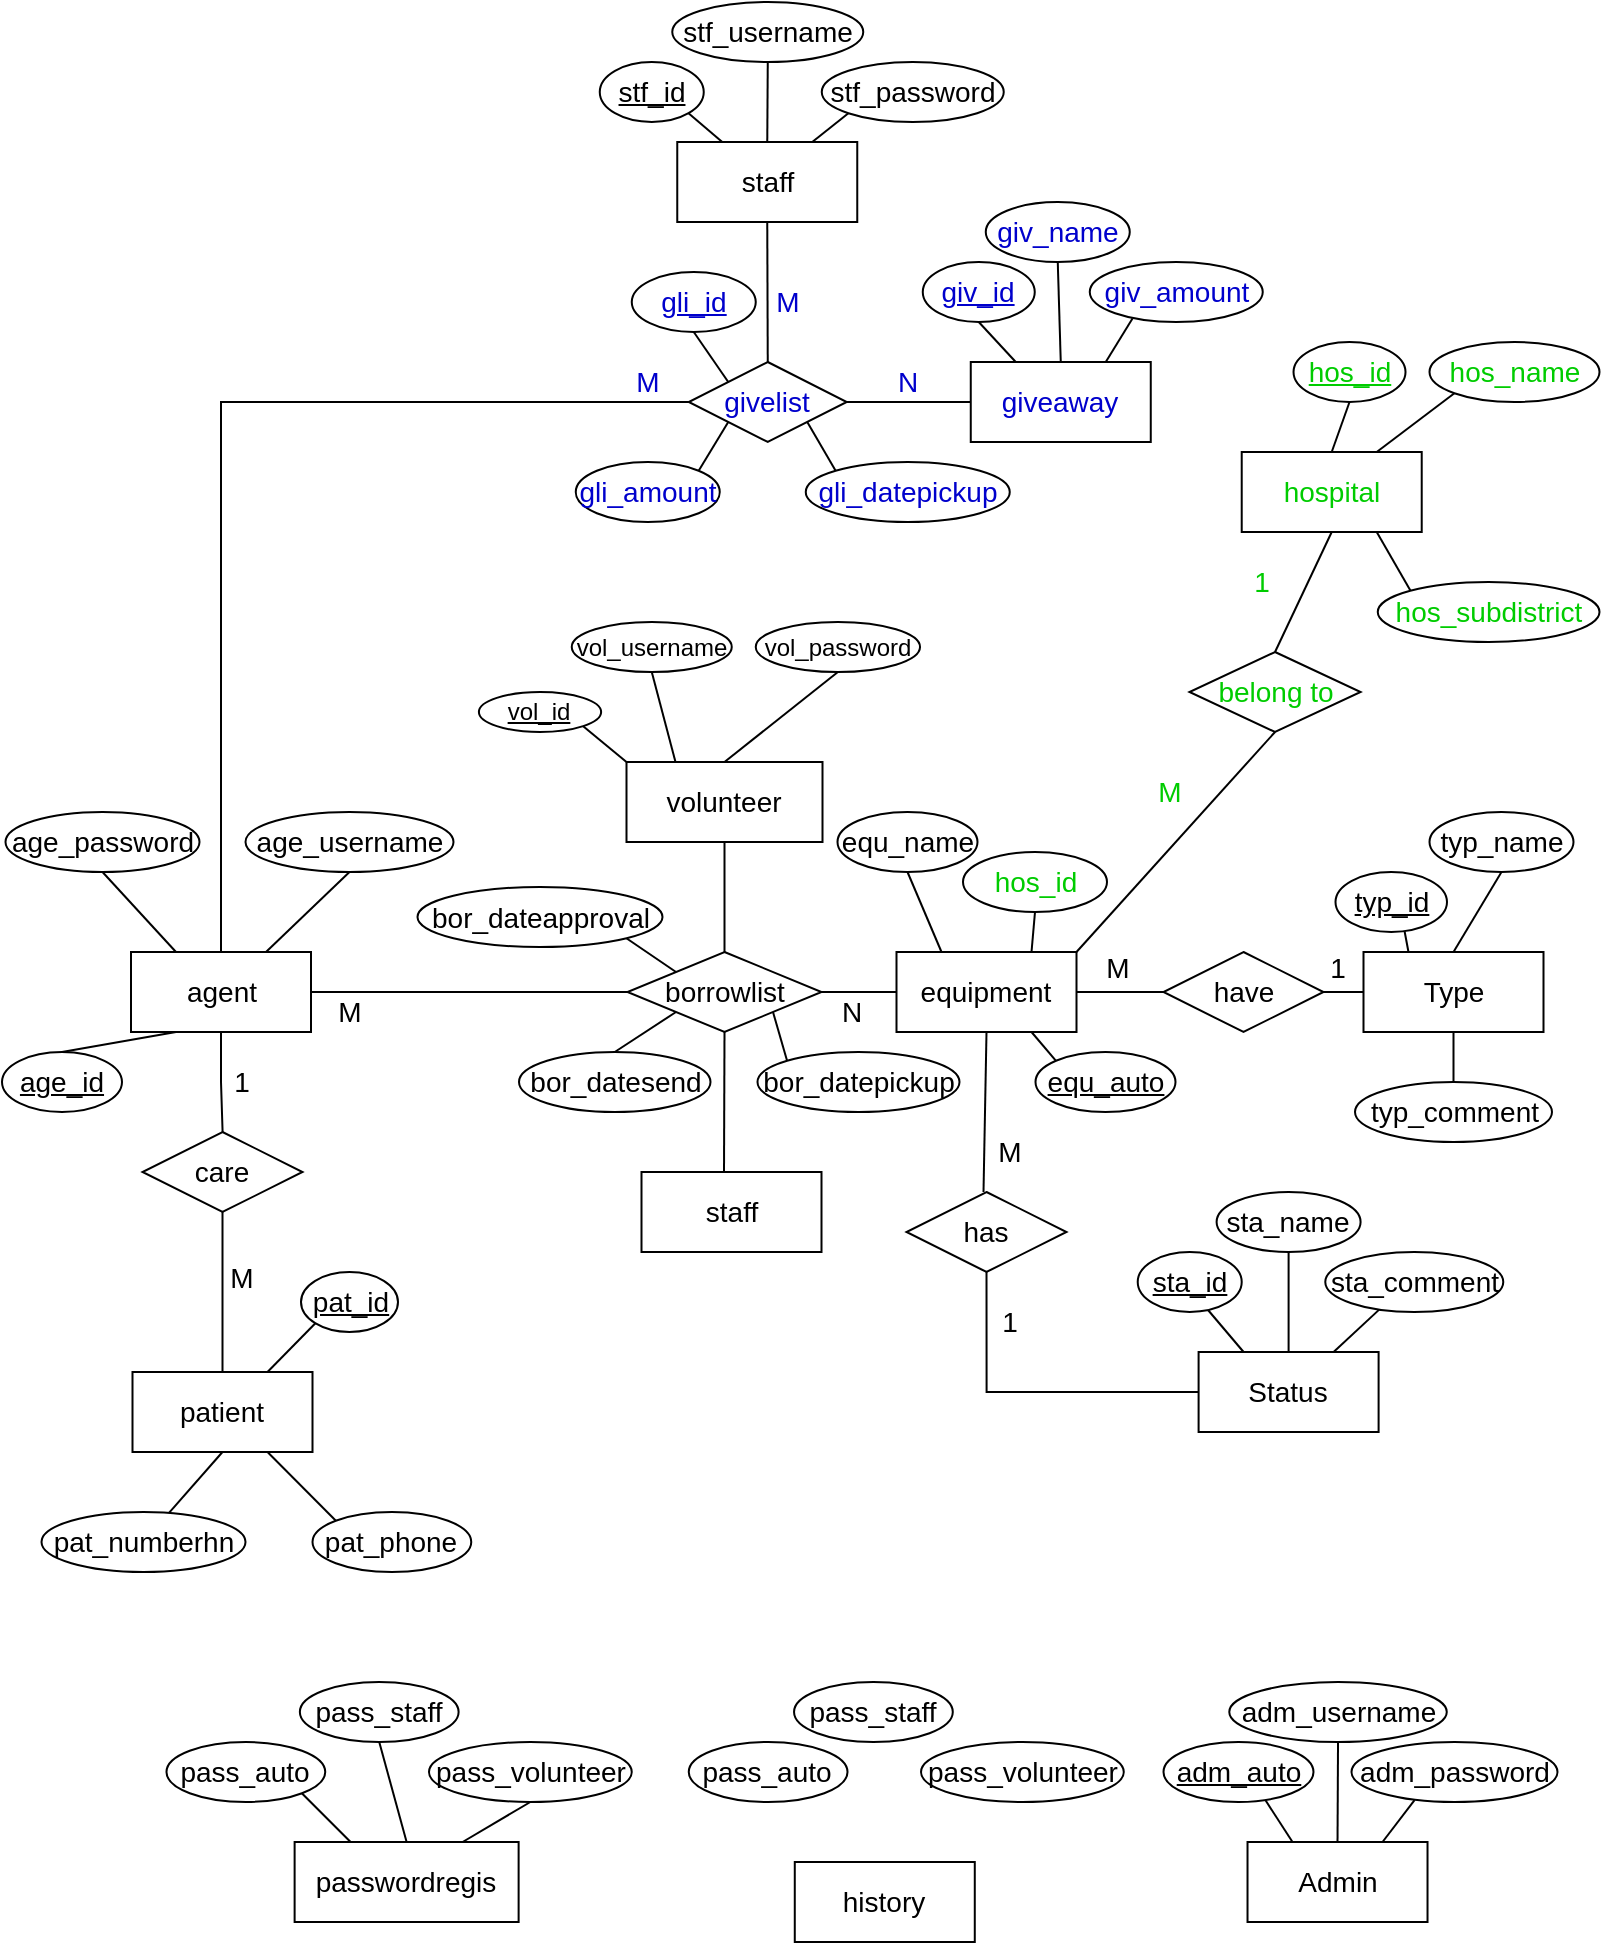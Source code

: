 <mxfile version="26.0.6">
  <diagram name="Page-1" id="PksR5d2xNrZkVQ68UQ9A">
    <mxGraphModel dx="2200" dy="1185" grid="1" gridSize="10" guides="1" tooltips="1" connect="1" arrows="1" fold="1" page="1" pageScale="1" pageWidth="850" pageHeight="1100" math="0" shadow="0">
      <root>
        <mxCell id="0" />
        <mxCell id="1" parent="0" />
        <mxCell id="Nj9PsK4lVdZLPK7vL6xS-1" style="rounded=0;orthogonalLoop=1;jettySize=auto;html=1;exitX=0.75;exitY=1;exitDx=0;exitDy=0;entryX=0;entryY=0;entryDx=0;entryDy=0;endArrow=none;endFill=0;" edge="1" parent="1" source="Nj9PsK4lVdZLPK7vL6xS-3" target="Nj9PsK4lVdZLPK7vL6xS-78">
          <mxGeometry relative="1" as="geometry" />
        </mxCell>
        <mxCell id="Nj9PsK4lVdZLPK7vL6xS-2" style="rounded=0;orthogonalLoop=1;jettySize=auto;html=1;exitX=0.5;exitY=1;exitDx=0;exitDy=0;endArrow=none;endFill=0;" edge="1" parent="1" source="Nj9PsK4lVdZLPK7vL6xS-3" target="Nj9PsK4lVdZLPK7vL6xS-75">
          <mxGeometry relative="1" as="geometry" />
        </mxCell>
        <mxCell id="Nj9PsK4lVdZLPK7vL6xS-3" value="&lt;div style=&quot;font-size: 14px;&quot;&gt;&lt;font style=&quot;font-size: 14px;&quot;&gt;patient&lt;/font&gt;&lt;/div&gt;" style="rounded=0;whiteSpace=wrap;html=1;fontSize=14;" vertex="1" parent="1">
          <mxGeometry x="105.25" y="725" width="90" height="40" as="geometry" />
        </mxCell>
        <mxCell id="Nj9PsK4lVdZLPK7vL6xS-4" style="edgeStyle=orthogonalEdgeStyle;rounded=0;orthogonalLoop=1;jettySize=auto;html=1;exitX=0.5;exitY=1;exitDx=0;exitDy=0;endArrow=none;endFill=0;" edge="1" parent="1" source="Nj9PsK4lVdZLPK7vL6xS-5" target="Nj9PsK4lVdZLPK7vL6xS-7">
          <mxGeometry relative="1" as="geometry" />
        </mxCell>
        <mxCell id="Nj9PsK4lVdZLPK7vL6xS-5" value="&lt;div style=&quot;font-size: 14px;&quot;&gt;&lt;font style=&quot;font-size: 14px;&quot;&gt;agent&lt;/font&gt;&lt;/div&gt;" style="rounded=0;whiteSpace=wrap;html=1;fontSize=14;" vertex="1" parent="1">
          <mxGeometry x="104.5" y="515" width="90" height="40" as="geometry" />
        </mxCell>
        <mxCell id="Nj9PsK4lVdZLPK7vL6xS-6" style="edgeStyle=orthogonalEdgeStyle;rounded=0;orthogonalLoop=1;jettySize=auto;html=1;exitX=0.5;exitY=1;exitDx=0;exitDy=0;entryX=0.5;entryY=0;entryDx=0;entryDy=0;endArrow=none;endFill=0;" edge="1" parent="1" source="Nj9PsK4lVdZLPK7vL6xS-7" target="Nj9PsK4lVdZLPK7vL6xS-3">
          <mxGeometry relative="1" as="geometry" />
        </mxCell>
        <mxCell id="Nj9PsK4lVdZLPK7vL6xS-7" value="&lt;font style=&quot;font-size: 14px;&quot;&gt;care&lt;/font&gt;" style="rhombus;whiteSpace=wrap;html=1;fontSize=14;" vertex="1" parent="1">
          <mxGeometry x="110.25" y="605" width="80" height="40" as="geometry" />
        </mxCell>
        <mxCell id="Nj9PsK4lVdZLPK7vL6xS-8" value="&lt;div style=&quot;font-size: 14px;&quot;&gt;&lt;font style=&quot;font-size: 14px;&quot;&gt;equipment&lt;/font&gt;&lt;/div&gt;" style="rounded=0;whiteSpace=wrap;html=1;fontSize=14;" vertex="1" parent="1">
          <mxGeometry x="487.25" y="515" width="90" height="40" as="geometry" />
        </mxCell>
        <mxCell id="Nj9PsK4lVdZLPK7vL6xS-9" style="edgeStyle=orthogonalEdgeStyle;rounded=0;orthogonalLoop=1;jettySize=auto;html=1;exitX=0.5;exitY=0;exitDx=0;exitDy=0;endArrow=none;endFill=0;" edge="1" parent="1" source="Nj9PsK4lVdZLPK7vL6xS-10" target="Nj9PsK4lVdZLPK7vL6xS-110">
          <mxGeometry relative="1" as="geometry" />
        </mxCell>
        <mxCell id="Nj9PsK4lVdZLPK7vL6xS-10" value="borrowlist" style="rhombus;whiteSpace=wrap;html=1;fontSize=14;" vertex="1" parent="1">
          <mxGeometry x="352.75" y="515" width="97" height="40" as="geometry" />
        </mxCell>
        <mxCell id="Nj9PsK4lVdZLPK7vL6xS-11" value="" style="endArrow=none;html=1;rounded=0;exitX=1;exitY=0.5;exitDx=0;exitDy=0;endFill=0;entryX=0;entryY=0.5;entryDx=0;entryDy=0;fontSize=14;" edge="1" parent="1" source="Nj9PsK4lVdZLPK7vL6xS-5" target="Nj9PsK4lVdZLPK7vL6xS-10">
          <mxGeometry width="50" height="50" relative="1" as="geometry">
            <mxPoint x="569.75" y="545" as="sourcePoint" />
            <mxPoint x="341.75" y="535" as="targetPoint" />
          </mxGeometry>
        </mxCell>
        <mxCell id="Nj9PsK4lVdZLPK7vL6xS-12" value="" style="endArrow=none;html=1;rounded=0;exitX=1;exitY=0.5;exitDx=0;exitDy=0;entryX=0;entryY=0.5;entryDx=0;entryDy=0;fontSize=14;" edge="1" parent="1" source="Nj9PsK4lVdZLPK7vL6xS-10" target="Nj9PsK4lVdZLPK7vL6xS-8">
          <mxGeometry width="50" height="50" relative="1" as="geometry">
            <mxPoint x="499.75" y="545" as="sourcePoint" />
            <mxPoint x="549.75" y="495" as="targetPoint" />
          </mxGeometry>
        </mxCell>
        <mxCell id="Nj9PsK4lVdZLPK7vL6xS-13" value="&lt;font style=&quot;font-size: 14px;&quot;&gt;have&lt;/font&gt;" style="rhombus;whiteSpace=wrap;html=1;fontSize=14;" vertex="1" parent="1">
          <mxGeometry x="620.75" y="515" width="80" height="40" as="geometry" />
        </mxCell>
        <mxCell id="Nj9PsK4lVdZLPK7vL6xS-14" value="&lt;font style=&quot;font-size: 14px;&quot;&gt;Type&lt;/font&gt;" style="rounded=0;whiteSpace=wrap;html=1;fontSize=14;" vertex="1" parent="1">
          <mxGeometry x="720.75" y="515" width="90" height="40" as="geometry" />
        </mxCell>
        <mxCell id="Nj9PsK4lVdZLPK7vL6xS-15" value="" style="endArrow=none;html=1;rounded=0;exitX=1;exitY=0.5;exitDx=0;exitDy=0;entryX=0;entryY=0.5;entryDx=0;entryDy=0;fontSize=14;" edge="1" parent="1" source="Nj9PsK4lVdZLPK7vL6xS-8" target="Nj9PsK4lVdZLPK7vL6xS-13">
          <mxGeometry width="50" height="50" relative="1" as="geometry">
            <mxPoint x="869.75" y="615" as="sourcePoint" />
            <mxPoint x="919.75" y="565" as="targetPoint" />
          </mxGeometry>
        </mxCell>
        <mxCell id="Nj9PsK4lVdZLPK7vL6xS-16" value="&lt;font style=&quot;font-size: 14px;&quot;&gt;Status&lt;/font&gt;" style="rounded=0;whiteSpace=wrap;html=1;fontSize=14;" vertex="1" parent="1">
          <mxGeometry x="638.3" y="715" width="90" height="40" as="geometry" />
        </mxCell>
        <mxCell id="Nj9PsK4lVdZLPK7vL6xS-17" value="&lt;div style=&quot;font-size: 14px;&quot;&gt;&lt;font style=&quot;font-size: 14px;&quot;&gt;history&lt;/font&gt;&lt;/div&gt;" style="rounded=0;whiteSpace=wrap;html=1;fontSize=14;" vertex="1" parent="1">
          <mxGeometry x="436.39" y="970" width="90" height="40" as="geometry" />
        </mxCell>
        <mxCell id="Nj9PsK4lVdZLPK7vL6xS-18" value="" style="endArrow=none;html=1;rounded=0;entryX=0;entryY=0.5;entryDx=0;entryDy=0;exitX=1;exitY=0.5;exitDx=0;exitDy=0;fontSize=14;" edge="1" parent="1" source="Nj9PsK4lVdZLPK7vL6xS-13" target="Nj9PsK4lVdZLPK7vL6xS-14">
          <mxGeometry width="50" height="50" relative="1" as="geometry">
            <mxPoint x="707.75" y="532.5" as="sourcePoint" />
            <mxPoint x="747.75" y="602.5" as="targetPoint" />
          </mxGeometry>
        </mxCell>
        <mxCell id="Nj9PsK4lVdZLPK7vL6xS-19" value="M" style="text;html=1;align=center;verticalAlign=middle;whiteSpace=wrap;rounded=0;fontSize=14;" vertex="1" parent="1">
          <mxGeometry x="149.75" y="665" width="20" height="25" as="geometry" />
        </mxCell>
        <mxCell id="Nj9PsK4lVdZLPK7vL6xS-20" value="1" style="text;html=1;align=center;verticalAlign=middle;whiteSpace=wrap;rounded=0;fontSize=14;" vertex="1" parent="1">
          <mxGeometry x="149.75" y="570" width="20" height="20" as="geometry" />
        </mxCell>
        <mxCell id="Nj9PsK4lVdZLPK7vL6xS-21" value="M" style="text;html=1;align=center;verticalAlign=middle;whiteSpace=wrap;rounded=0;fontSize=14;" vertex="1" parent="1">
          <mxGeometry x="203.75" y="535" width="20" height="20" as="geometry" />
        </mxCell>
        <mxCell id="Nj9PsK4lVdZLPK7vL6xS-22" value="N" style="text;html=1;align=center;verticalAlign=middle;whiteSpace=wrap;rounded=0;fontSize=14;" vertex="1" parent="1">
          <mxGeometry x="454.75" y="535" width="20" height="20" as="geometry" />
        </mxCell>
        <mxCell id="Nj9PsK4lVdZLPK7vL6xS-23" value="M" style="text;html=1;align=center;verticalAlign=middle;whiteSpace=wrap;rounded=0;fontSize=14;fontColor=#0000CC;" vertex="1" parent="1">
          <mxGeometry x="422.88" y="180" width="20" height="20" as="geometry" />
        </mxCell>
        <mxCell id="Nj9PsK4lVdZLPK7vL6xS-24" value="M" style="text;html=1;align=center;verticalAlign=middle;whiteSpace=wrap;rounded=0;fontSize=14;" vertex="1" parent="1">
          <mxGeometry x="587.75" y="512.5" width="20" height="20" as="geometry" />
        </mxCell>
        <mxCell id="Nj9PsK4lVdZLPK7vL6xS-25" value="1" style="text;html=1;align=center;verticalAlign=middle;whiteSpace=wrap;rounded=0;fontSize=14;" vertex="1" parent="1">
          <mxGeometry x="697.75" y="512.5" width="20" height="20" as="geometry" />
        </mxCell>
        <mxCell id="Nj9PsK4lVdZLPK7vL6xS-26" value="" style="endArrow=none;html=1;rounded=0;exitX=0.75;exitY=0;exitDx=0;exitDy=0;entryX=0.5;entryY=1;entryDx=0;entryDy=0;fontSize=14;" edge="1" parent="1" source="Nj9PsK4lVdZLPK7vL6xS-5" target="Nj9PsK4lVdZLPK7vL6xS-48">
          <mxGeometry width="50" height="50" relative="1" as="geometry">
            <mxPoint x="286.75" y="555" as="sourcePoint" />
            <mxPoint x="101.75" y="395" as="targetPoint" />
          </mxGeometry>
        </mxCell>
        <mxCell id="Nj9PsK4lVdZLPK7vL6xS-27" value="" style="endArrow=none;html=1;rounded=0;exitX=0.75;exitY=1;exitDx=0;exitDy=0;entryX=0;entryY=0;entryDx=0;entryDy=0;fontSize=14;" edge="1" parent="1" source="Nj9PsK4lVdZLPK7vL6xS-8" target="Nj9PsK4lVdZLPK7vL6xS-97">
          <mxGeometry width="50" height="50" relative="1" as="geometry">
            <mxPoint x="589.75" y="535" as="sourcePoint" />
            <mxPoint x="492.5" y="490.55" as="targetPoint" />
          </mxGeometry>
        </mxCell>
        <mxCell id="Nj9PsK4lVdZLPK7vL6xS-28" value="" style="endArrow=none;html=1;rounded=0;exitX=0.25;exitY=0;exitDx=0;exitDy=0;entryX=0.619;entryY=0.984;entryDx=0;entryDy=0;entryPerimeter=0;fontSize=14;" edge="1" parent="1" source="Nj9PsK4lVdZLPK7vL6xS-14" target="Nj9PsK4lVdZLPK7vL6xS-67">
          <mxGeometry width="50" height="50" relative="1" as="geometry">
            <mxPoint x="609.75" y="512.5" as="sourcePoint" />
            <mxPoint x="734.75" y="442.5" as="targetPoint" />
          </mxGeometry>
        </mxCell>
        <mxCell id="Nj9PsK4lVdZLPK7vL6xS-29" value="" style="endArrow=none;html=1;rounded=0;exitX=0.5;exitY=1;exitDx=0;exitDy=0;entryX=0.5;entryY=0;entryDx=0;entryDy=0;fontSize=14;" edge="1" parent="1" source="Nj9PsK4lVdZLPK7vL6xS-14" target="Nj9PsK4lVdZLPK7vL6xS-68">
          <mxGeometry width="50" height="50" relative="1" as="geometry">
            <mxPoint x="612.75" y="552.5" as="sourcePoint" />
            <mxPoint x="812.75" y="452.5" as="targetPoint" />
          </mxGeometry>
        </mxCell>
        <mxCell id="Nj9PsK4lVdZLPK7vL6xS-30" value="" style="endArrow=none;html=1;rounded=0;exitX=0.25;exitY=0;exitDx=0;exitDy=0;entryX=0.676;entryY=0.967;entryDx=0;entryDy=0;entryPerimeter=0;fontSize=14;" edge="1" parent="1" source="Nj9PsK4lVdZLPK7vL6xS-16" target="Nj9PsK4lVdZLPK7vL6xS-71">
          <mxGeometry width="50" height="50" relative="1" as="geometry">
            <mxPoint x="502.86" y="545" as="sourcePoint" />
            <mxPoint x="637.86" y="615" as="targetPoint" />
          </mxGeometry>
        </mxCell>
        <mxCell id="Nj9PsK4lVdZLPK7vL6xS-31" value="&lt;div style=&quot;font-size: 14px;&quot;&gt;&lt;font style=&quot;font-size: 14px;&quot;&gt;giveaway&lt;/font&gt;&lt;/div&gt;" style="rounded=0;whiteSpace=wrap;html=1;fontSize=14;fontColor=#0000CC;" vertex="1" parent="1">
          <mxGeometry x="524.38" y="220" width="90" height="40" as="geometry" />
        </mxCell>
        <mxCell id="Nj9PsK4lVdZLPK7vL6xS-32" value="givelist" style="rhombus;whiteSpace=wrap;html=1;fontSize=14;fontColor=#0000CC;" vertex="1" parent="1">
          <mxGeometry x="383.38" y="220" width="79" height="40" as="geometry" />
        </mxCell>
        <mxCell id="Nj9PsK4lVdZLPK7vL6xS-33" value="" style="endArrow=none;html=1;rounded=0;entryX=0;entryY=0.5;entryDx=0;entryDy=0;exitX=1;exitY=0.5;exitDx=0;exitDy=0;fontSize=14;fontColor=#0000CC;" edge="1" parent="1" source="Nj9PsK4lVdZLPK7vL6xS-32" target="Nj9PsK4lVdZLPK7vL6xS-31">
          <mxGeometry width="50" height="50" relative="1" as="geometry">
            <mxPoint x="412.88" y="410" as="sourcePoint" />
            <mxPoint x="462.88" y="360" as="targetPoint" />
          </mxGeometry>
        </mxCell>
        <mxCell id="Nj9PsK4lVdZLPK7vL6xS-34" value="" style="endArrow=none;html=1;rounded=0;exitX=0.5;exitY=0;exitDx=0;exitDy=0;entryX=0;entryY=0.5;entryDx=0;entryDy=0;edgeStyle=orthogonalEdgeStyle;fontSize=14;fontColor=#0000FF;" edge="1" parent="1" source="Nj9PsK4lVdZLPK7vL6xS-5" target="Nj9PsK4lVdZLPK7vL6xS-32">
          <mxGeometry width="50" height="50" relative="1" as="geometry">
            <mxPoint x="442.88" y="400" as="sourcePoint" />
            <mxPoint x="492.88" y="350" as="targetPoint" />
          </mxGeometry>
        </mxCell>
        <mxCell id="Nj9PsK4lVdZLPK7vL6xS-35" value="M" style="text;html=1;align=center;verticalAlign=middle;whiteSpace=wrap;rounded=0;fontSize=14;fontColor=#0000CC;" vertex="1" parent="1">
          <mxGeometry x="352.88" y="220" width="20" height="20" as="geometry" />
        </mxCell>
        <mxCell id="Nj9PsK4lVdZLPK7vL6xS-36" value="N" style="text;html=1;align=center;verticalAlign=middle;whiteSpace=wrap;rounded=0;fontSize=14;fontColor=#0000CC;" vertex="1" parent="1">
          <mxGeometry x="482.88" y="220" width="20" height="20" as="geometry" />
        </mxCell>
        <mxCell id="Nj9PsK4lVdZLPK7vL6xS-37" value="" style="endArrow=none;html=1;rounded=0;entryX=0.309;entryY=0.944;entryDx=0;entryDy=0;entryPerimeter=0;exitX=0.75;exitY=0;exitDx=0;exitDy=0;fontSize=14;" edge="1" parent="1" source="Nj9PsK4lVdZLPK7vL6xS-16" target="Nj9PsK4lVdZLPK7vL6xS-72">
          <mxGeometry width="50" height="50" relative="1" as="geometry">
            <mxPoint x="712.86" y="655" as="sourcePoint" />
            <mxPoint x="727.86" y="615" as="targetPoint" />
          </mxGeometry>
        </mxCell>
        <mxCell id="Nj9PsK4lVdZLPK7vL6xS-38" value="" style="endArrow=none;html=1;rounded=0;exitX=0.25;exitY=0;exitDx=0;exitDy=0;entryX=0.5;entryY=1;entryDx=0;entryDy=0;fontSize=14;fontColor=#0000CC;" edge="1" parent="1" source="Nj9PsK4lVdZLPK7vL6xS-31" target="Nj9PsK4lVdZLPK7vL6xS-52">
          <mxGeometry width="50" height="50" relative="1" as="geometry">
            <mxPoint x="571.88" y="350" as="sourcePoint" />
            <mxPoint x="573.38" y="190" as="targetPoint" />
          </mxGeometry>
        </mxCell>
        <mxCell id="Nj9PsK4lVdZLPK7vL6xS-39" value="" style="endArrow=none;html=1;rounded=0;exitX=0.75;exitY=0;exitDx=0;exitDy=0;entryX=0.247;entryY=0.942;entryDx=0;entryDy=0;entryPerimeter=0;fontSize=14;fontColor=#0000CC;" edge="1" parent="1" source="Nj9PsK4lVdZLPK7vL6xS-31" target="Nj9PsK4lVdZLPK7vL6xS-51">
          <mxGeometry width="50" height="50" relative="1" as="geometry">
            <mxPoint x="605.38" y="220" as="sourcePoint" />
            <mxPoint x="675.38" y="180" as="targetPoint" />
          </mxGeometry>
        </mxCell>
        <mxCell id="Nj9PsK4lVdZLPK7vL6xS-40" value="&lt;div style=&quot;font-size: 14px;&quot;&gt;&lt;font style=&quot;font-size: 14px;&quot;&gt;Admin&lt;/font&gt;&lt;/div&gt;" style="rounded=0;whiteSpace=wrap;html=1;fontSize=14;" vertex="1" parent="1">
          <mxGeometry x="662.76" y="960" width="90" height="40" as="geometry" />
        </mxCell>
        <mxCell id="Nj9PsK4lVdZLPK7vL6xS-41" value="&lt;div style=&quot;font-size: 14px;&quot;&gt;&lt;font style=&quot;font-size: 14px;&quot;&gt;staff&lt;/font&gt;&lt;/div&gt;" style="rounded=0;whiteSpace=wrap;html=1;fontSize=14;" vertex="1" parent="1">
          <mxGeometry x="377.63" y="110" width="90" height="40" as="geometry" />
        </mxCell>
        <mxCell id="Nj9PsK4lVdZLPK7vL6xS-42" value="" style="endArrow=none;html=1;rounded=0;exitX=0.5;exitY=0;exitDx=0;exitDy=0;entryX=0.5;entryY=1;entryDx=0;entryDy=0;fontSize=14;" edge="1" parent="1" source="Nj9PsK4lVdZLPK7vL6xS-32" target="Nj9PsK4lVdZLPK7vL6xS-41">
          <mxGeometry width="50" height="50" relative="1" as="geometry">
            <mxPoint x="432.88" y="330" as="sourcePoint" />
            <mxPoint x="482.88" y="280" as="targetPoint" />
          </mxGeometry>
        </mxCell>
        <mxCell id="Nj9PsK4lVdZLPK7vL6xS-43" value="&lt;font style=&quot;font-size: 14px;&quot;&gt;has&lt;/font&gt;" style="rhombus;whiteSpace=wrap;html=1;fontSize=14;" vertex="1" parent="1">
          <mxGeometry x="492.25" y="635" width="80" height="40" as="geometry" />
        </mxCell>
        <mxCell id="Nj9PsK4lVdZLPK7vL6xS-44" value="" style="endArrow=none;html=1;rounded=0;exitX=0.5;exitY=1;exitDx=0;exitDy=0;entryX=0.5;entryY=0;entryDx=0;entryDy=0;fontSize=14;" edge="1" parent="1" source="Nj9PsK4lVdZLPK7vL6xS-8">
          <mxGeometry width="50" height="50" relative="1" as="geometry">
            <mxPoint x="449.75" y="655" as="sourcePoint" />
            <mxPoint x="530.75" y="635" as="targetPoint" />
          </mxGeometry>
        </mxCell>
        <mxCell id="Nj9PsK4lVdZLPK7vL6xS-45" value="" style="endArrow=none;html=1;rounded=0;exitX=0.5;exitY=1;exitDx=0;exitDy=0;entryX=0;entryY=0.5;entryDx=0;entryDy=0;edgeStyle=orthogonalEdgeStyle;fontSize=14;" edge="1" parent="1" source="Nj9PsK4lVdZLPK7vL6xS-43" target="Nj9PsK4lVdZLPK7vL6xS-16">
          <mxGeometry width="50" height="50" relative="1" as="geometry">
            <mxPoint x="486.75" y="645" as="sourcePoint" />
            <mxPoint x="536.75" y="595" as="targetPoint" />
          </mxGeometry>
        </mxCell>
        <mxCell id="Nj9PsK4lVdZLPK7vL6xS-46" value="M" style="text;html=1;align=center;verticalAlign=middle;whiteSpace=wrap;rounded=0;fontSize=14;" vertex="1" parent="1">
          <mxGeometry x="533.75" y="605" width="20" height="20" as="geometry" />
        </mxCell>
        <mxCell id="Nj9PsK4lVdZLPK7vL6xS-47" value="1" style="text;html=1;align=center;verticalAlign=middle;whiteSpace=wrap;rounded=0;fontSize=14;" vertex="1" parent="1">
          <mxGeometry x="533.75" y="690" width="20" height="20" as="geometry" />
        </mxCell>
        <mxCell id="Nj9PsK4lVdZLPK7vL6xS-48" value="&lt;font style=&quot;font-size: 14px;&quot;&gt;age_username&lt;/font&gt;" style="ellipse;whiteSpace=wrap;html=1;fontSize=14;" vertex="1" parent="1">
          <mxGeometry x="161.75" y="445" width="104" height="30" as="geometry" />
        </mxCell>
        <mxCell id="Nj9PsK4lVdZLPK7vL6xS-49" style="rounded=0;orthogonalLoop=1;jettySize=auto;html=1;exitX=0.5;exitY=0;exitDx=0;exitDy=0;entryX=0.25;entryY=1;entryDx=0;entryDy=0;endArrow=none;endFill=0;" edge="1" parent="1" source="Nj9PsK4lVdZLPK7vL6xS-50" target="Nj9PsK4lVdZLPK7vL6xS-5">
          <mxGeometry relative="1" as="geometry" />
        </mxCell>
        <mxCell id="Nj9PsK4lVdZLPK7vL6xS-50" value="&lt;font style=&quot;font-size: 14px;&quot;&gt;&lt;u&gt;age_id&lt;/u&gt;&lt;/font&gt;" style="ellipse;whiteSpace=wrap;html=1;fontSize=14;" vertex="1" parent="1">
          <mxGeometry x="40" y="565" width="60" height="30" as="geometry" />
        </mxCell>
        <mxCell id="Nj9PsK4lVdZLPK7vL6xS-51" value="&lt;font style=&quot;font-size: 14px;&quot;&gt;giv_amount&lt;/font&gt;" style="ellipse;whiteSpace=wrap;html=1;fontSize=14;fontColor=#0000CC;" vertex="1" parent="1">
          <mxGeometry x="583.88" y="170" width="86.5" height="30" as="geometry" />
        </mxCell>
        <mxCell id="Nj9PsK4lVdZLPK7vL6xS-52" value="&lt;font style=&quot;font-size: 14px;&quot;&gt;&lt;u&gt;giv_id&lt;/u&gt;&lt;/font&gt;" style="ellipse;whiteSpace=wrap;html=1;fontSize=14;fontColor=#0000CC;" vertex="1" parent="1">
          <mxGeometry x="500.38" y="170" width="56" height="30" as="geometry" />
        </mxCell>
        <mxCell id="Nj9PsK4lVdZLPK7vL6xS-53" value="&lt;font style=&quot;font-size: 14px;&quot;&gt;giv_name&lt;/font&gt;" style="ellipse;whiteSpace=wrap;html=1;fontSize=14;fontColor=#0000CC;" vertex="1" parent="1">
          <mxGeometry x="531.88" y="140" width="72" height="30" as="geometry" />
        </mxCell>
        <mxCell id="Nj9PsK4lVdZLPK7vL6xS-54" value="" style="endArrow=none;html=1;rounded=0;exitX=0.5;exitY=0;exitDx=0;exitDy=0;entryX=0.5;entryY=1;entryDx=0;entryDy=0;fontSize=14;" edge="1" parent="1" source="Nj9PsK4lVdZLPK7vL6xS-31" target="Nj9PsK4lVdZLPK7vL6xS-53">
          <mxGeometry width="50" height="50" relative="1" as="geometry">
            <mxPoint x="644.38" y="220" as="sourcePoint" />
            <mxPoint x="667.38" y="183" as="targetPoint" />
          </mxGeometry>
        </mxCell>
        <mxCell id="Nj9PsK4lVdZLPK7vL6xS-55" style="rounded=0;orthogonalLoop=1;jettySize=auto;html=1;exitX=0.5;exitY=1;exitDx=0;exitDy=0;entryX=0.25;entryY=0;entryDx=0;entryDy=0;endArrow=none;endFill=0;" edge="1" parent="1" source="Nj9PsK4lVdZLPK7vL6xS-56" target="Nj9PsK4lVdZLPK7vL6xS-5">
          <mxGeometry relative="1" as="geometry" />
        </mxCell>
        <mxCell id="Nj9PsK4lVdZLPK7vL6xS-56" value="&lt;font style=&quot;font-size: 14px;&quot;&gt;age_password&lt;/font&gt;" style="ellipse;whiteSpace=wrap;html=1;fontSize=14;" vertex="1" parent="1">
          <mxGeometry x="41.75" y="445" width="97" height="30" as="geometry" />
        </mxCell>
        <mxCell id="Nj9PsK4lVdZLPK7vL6xS-57" value="&lt;font style=&quot;font-size: 14px;&quot;&gt;stf_password&lt;/font&gt;" style="ellipse;whiteSpace=wrap;html=1;fontSize=14;" vertex="1" parent="1">
          <mxGeometry x="449.88" y="70" width="91" height="30" as="geometry" />
        </mxCell>
        <mxCell id="Nj9PsK4lVdZLPK7vL6xS-58" value="&lt;font style=&quot;font-size: 14px;&quot;&gt;&lt;u&gt;stf_id&lt;/u&gt;&lt;/font&gt;" style="ellipse;whiteSpace=wrap;html=1;fontSize=14;" vertex="1" parent="1">
          <mxGeometry x="338.88" y="70" width="52" height="30" as="geometry" />
        </mxCell>
        <mxCell id="Nj9PsK4lVdZLPK7vL6xS-59" value="&lt;font style=&quot;font-size: 14px;&quot;&gt;stf_username&lt;/font&gt;" style="ellipse;whiteSpace=wrap;html=1;fontSize=14;" vertex="1" parent="1">
          <mxGeometry x="375.13" y="40" width="95.5" height="30" as="geometry" />
        </mxCell>
        <mxCell id="Nj9PsK4lVdZLPK7vL6xS-60" value="" style="endArrow=none;html=1;rounded=0;exitX=0.75;exitY=0;exitDx=0;exitDy=0;entryX=0;entryY=1;entryDx=0;entryDy=0;fontSize=14;" edge="1" parent="1" source="Nj9PsK4lVdZLPK7vL6xS-41" target="Nj9PsK4lVdZLPK7vL6xS-57">
          <mxGeometry width="50" height="50" relative="1" as="geometry">
            <mxPoint x="437.88" y="110" as="sourcePoint" />
            <mxPoint x="487.88" y="60" as="targetPoint" />
          </mxGeometry>
        </mxCell>
        <mxCell id="Nj9PsK4lVdZLPK7vL6xS-61" value="" style="endArrow=none;html=1;rounded=0;exitX=0.5;exitY=0;exitDx=0;exitDy=0;entryX=0.5;entryY=1;entryDx=0;entryDy=0;fontSize=14;" edge="1" parent="1" source="Nj9PsK4lVdZLPK7vL6xS-41" target="Nj9PsK4lVdZLPK7vL6xS-59">
          <mxGeometry width="50" height="50" relative="1" as="geometry">
            <mxPoint x="462.88" y="120" as="sourcePoint" />
            <mxPoint x="505.88" y="83" as="targetPoint" />
          </mxGeometry>
        </mxCell>
        <mxCell id="Nj9PsK4lVdZLPK7vL6xS-62" value="" style="endArrow=none;html=1;rounded=0;exitX=0.25;exitY=0;exitDx=0;exitDy=0;entryX=1;entryY=1;entryDx=0;entryDy=0;fontSize=14;" edge="1" parent="1" source="Nj9PsK4lVdZLPK7vL6xS-41" target="Nj9PsK4lVdZLPK7vL6xS-58">
          <mxGeometry width="50" height="50" relative="1" as="geometry">
            <mxPoint x="432.88" y="120" as="sourcePoint" />
            <mxPoint x="452.88" y="50" as="targetPoint" />
          </mxGeometry>
        </mxCell>
        <mxCell id="Nj9PsK4lVdZLPK7vL6xS-63" value="&lt;font color=&quot;#00cc00&quot; style=&quot;font-size: 14px;&quot;&gt;hos_id&lt;/font&gt;" style="ellipse;whiteSpace=wrap;html=1;fontSize=14;" vertex="1" parent="1">
          <mxGeometry x="520.5" y="465" width="72" height="30" as="geometry" />
        </mxCell>
        <mxCell id="Nj9PsK4lVdZLPK7vL6xS-64" value="&lt;font style=&quot;font-size: 14px;&quot;&gt;equ_name&lt;/font&gt;" style="ellipse;whiteSpace=wrap;html=1;fontSize=14;" vertex="1" parent="1">
          <mxGeometry x="457.75" y="445" width="70" height="30" as="geometry" />
        </mxCell>
        <mxCell id="Nj9PsK4lVdZLPK7vL6xS-65" value="" style="endArrow=none;html=1;rounded=0;exitX=0.25;exitY=0;exitDx=0;exitDy=0;entryX=0.5;entryY=1;entryDx=0;entryDy=0;fontSize=14;" edge="1" parent="1" source="Nj9PsK4lVdZLPK7vL6xS-8" target="Nj9PsK4lVdZLPK7vL6xS-64">
          <mxGeometry width="50" height="50" relative="1" as="geometry">
            <mxPoint x="526.75" y="475" as="sourcePoint" />
            <mxPoint x="510.75" y="455" as="targetPoint" />
          </mxGeometry>
        </mxCell>
        <mxCell id="Nj9PsK4lVdZLPK7vL6xS-66" value="" style="endArrow=none;html=1;rounded=0;exitX=0.75;exitY=0;exitDx=0;exitDy=0;entryX=0.5;entryY=1;entryDx=0;entryDy=0;fontSize=14;" edge="1" parent="1" source="Nj9PsK4lVdZLPK7vL6xS-8" target="Nj9PsK4lVdZLPK7vL6xS-63">
          <mxGeometry width="50" height="50" relative="1" as="geometry">
            <mxPoint x="556.75" y="475" as="sourcePoint" />
            <mxPoint x="566.75" y="416" as="targetPoint" />
          </mxGeometry>
        </mxCell>
        <mxCell id="Nj9PsK4lVdZLPK7vL6xS-67" value="&lt;font style=&quot;font-size: 14px;&quot;&gt;&lt;u&gt;typ_id&lt;/u&gt;&lt;/font&gt;" style="ellipse;whiteSpace=wrap;html=1;fontSize=14;" vertex="1" parent="1">
          <mxGeometry x="706.75" y="475" width="55.75" height="30" as="geometry" />
        </mxCell>
        <mxCell id="Nj9PsK4lVdZLPK7vL6xS-68" value="&lt;font style=&quot;font-size: 14px;&quot;&gt;typ_comment&lt;/font&gt;" style="ellipse;whiteSpace=wrap;html=1;fontSize=14;" vertex="1" parent="1">
          <mxGeometry x="716.5" y="580" width="98.5" height="30" as="geometry" />
        </mxCell>
        <mxCell id="Nj9PsK4lVdZLPK7vL6xS-69" value="&lt;font style=&quot;font-size: 14px;&quot;&gt;typ_name&lt;/font&gt;" style="ellipse;whiteSpace=wrap;html=1;fontSize=14;" vertex="1" parent="1">
          <mxGeometry x="753.75" y="445" width="72" height="30" as="geometry" />
        </mxCell>
        <mxCell id="Nj9PsK4lVdZLPK7vL6xS-70" value="" style="endArrow=none;html=1;rounded=0;exitX=0.5;exitY=0;exitDx=0;exitDy=0;entryX=0.5;entryY=1;entryDx=0;entryDy=0;fontSize=14;" edge="1" parent="1" source="Nj9PsK4lVdZLPK7vL6xS-14" target="Nj9PsK4lVdZLPK7vL6xS-69">
          <mxGeometry width="50" height="50" relative="1" as="geometry">
            <mxPoint x="803.75" y="472.5" as="sourcePoint" />
            <mxPoint x="822.75" y="432.5" as="targetPoint" />
          </mxGeometry>
        </mxCell>
        <mxCell id="Nj9PsK4lVdZLPK7vL6xS-71" value="&lt;font style=&quot;font-size: 14px;&quot;&gt;&lt;u&gt;sta_id&lt;/u&gt;&lt;/font&gt;" style="ellipse;whiteSpace=wrap;html=1;fontSize=14;" vertex="1" parent="1">
          <mxGeometry x="607.86" y="665" width="52" height="30" as="geometry" />
        </mxCell>
        <mxCell id="Nj9PsK4lVdZLPK7vL6xS-72" value="&lt;font style=&quot;font-size: 14px;&quot;&gt;sta_comment&lt;/font&gt;" style="ellipse;whiteSpace=wrap;html=1;fontSize=14;" vertex="1" parent="1">
          <mxGeometry x="701.64" y="665" width="89" height="30" as="geometry" />
        </mxCell>
        <mxCell id="Nj9PsK4lVdZLPK7vL6xS-73" value="&lt;font style=&quot;font-size: 14px;&quot;&gt;sta_name&lt;/font&gt;" style="ellipse;whiteSpace=wrap;html=1;fontSize=14;" vertex="1" parent="1">
          <mxGeometry x="647.3" y="635" width="72" height="30" as="geometry" />
        </mxCell>
        <mxCell id="Nj9PsK4lVdZLPK7vL6xS-74" value="" style="endArrow=none;html=1;rounded=0;entryX=0.5;entryY=1;entryDx=0;entryDy=0;exitX=0.5;exitY=0;exitDx=0;exitDy=0;fontSize=14;" edge="1" parent="1" source="Nj9PsK4lVdZLPK7vL6xS-16" target="Nj9PsK4lVdZLPK7vL6xS-73">
          <mxGeometry width="50" height="50" relative="1" as="geometry">
            <mxPoint x="682.86" y="655" as="sourcePoint" />
            <mxPoint x="728.86" y="615" as="targetPoint" />
          </mxGeometry>
        </mxCell>
        <mxCell id="Nj9PsK4lVdZLPK7vL6xS-75" value="&lt;font style=&quot;font-size: 14px;&quot;&gt;pat_numberhn&lt;/font&gt;" style="ellipse;whiteSpace=wrap;html=1;fontSize=14;" vertex="1" parent="1">
          <mxGeometry x="59.75" y="795" width="102" height="30" as="geometry" />
        </mxCell>
        <mxCell id="Nj9PsK4lVdZLPK7vL6xS-76" style="rounded=0;orthogonalLoop=1;jettySize=auto;html=1;exitX=0;exitY=1;exitDx=0;exitDy=0;entryX=0.75;entryY=0;entryDx=0;entryDy=0;endArrow=none;endFill=0;" edge="1" parent="1" source="Nj9PsK4lVdZLPK7vL6xS-77" target="Nj9PsK4lVdZLPK7vL6xS-3">
          <mxGeometry relative="1" as="geometry" />
        </mxCell>
        <mxCell id="Nj9PsK4lVdZLPK7vL6xS-77" value="&lt;font style=&quot;font-size: 14px;&quot;&gt;&lt;u&gt;pat_id&lt;/u&gt;&lt;/font&gt;" style="ellipse;whiteSpace=wrap;html=1;fontSize=14;" vertex="1" parent="1">
          <mxGeometry x="189.5" y="675" width="48.5" height="30" as="geometry" />
        </mxCell>
        <mxCell id="Nj9PsK4lVdZLPK7vL6xS-78" value="&lt;font style=&quot;font-size: 14px;&quot;&gt;pat_phone&lt;/font&gt;" style="ellipse;whiteSpace=wrap;html=1;fontSize=14;" vertex="1" parent="1">
          <mxGeometry x="195.25" y="795" width="79.38" height="30" as="geometry" />
        </mxCell>
        <mxCell id="Nj9PsK4lVdZLPK7vL6xS-79" value="&lt;font style=&quot;font-size: 14px;&quot;&gt;bor_datepickup&lt;/font&gt;" style="ellipse;whiteSpace=wrap;html=1;fontSize=14;" vertex="1" parent="1">
          <mxGeometry x="417.75" y="565" width="101" height="30" as="geometry" />
        </mxCell>
        <mxCell id="Nj9PsK4lVdZLPK7vL6xS-80" value="" style="endArrow=none;html=1;rounded=0;exitX=0;exitY=0;exitDx=0;exitDy=0;entryX=1;entryY=1;entryDx=0;entryDy=0;fontSize=14;" edge="1" parent="1" source="Nj9PsK4lVdZLPK7vL6xS-79" target="Nj9PsK4lVdZLPK7vL6xS-10">
          <mxGeometry width="50" height="50" relative="1" as="geometry">
            <mxPoint x="415.75" y="495" as="sourcePoint" />
            <mxPoint x="399.75" y="522" as="targetPoint" />
          </mxGeometry>
        </mxCell>
        <mxCell id="Nj9PsK4lVdZLPK7vL6xS-81" value="&lt;font style=&quot;font-size: 14px;&quot;&gt;&lt;u&gt;adm_auto&lt;/u&gt;&lt;/font&gt;" style="ellipse;whiteSpace=wrap;html=1;fontSize=14;" vertex="1" parent="1">
          <mxGeometry x="620.75" y="910" width="75" height="30" as="geometry" />
        </mxCell>
        <mxCell id="Nj9PsK4lVdZLPK7vL6xS-82" value="&lt;font style=&quot;font-size: 14px;&quot;&gt;adm_password&lt;/font&gt;" style="ellipse;whiteSpace=wrap;html=1;fontSize=14;" vertex="1" parent="1">
          <mxGeometry x="714.75" y="910" width="103" height="30" as="geometry" />
        </mxCell>
        <mxCell id="Nj9PsK4lVdZLPK7vL6xS-83" value="&lt;font style=&quot;font-size: 14px;&quot;&gt;adm_username&lt;/font&gt;" style="ellipse;whiteSpace=wrap;html=1;fontSize=14;" vertex="1" parent="1">
          <mxGeometry x="653.64" y="880" width="108.75" height="30" as="geometry" />
        </mxCell>
        <mxCell id="Nj9PsK4lVdZLPK7vL6xS-84" value="" style="endArrow=none;html=1;rounded=0;exitX=0.25;exitY=0;exitDx=0;exitDy=0;entryX=0.681;entryY=0.976;entryDx=0;entryDy=0;entryPerimeter=0;fontSize=14;" edge="1" parent="1" source="Nj9PsK4lVdZLPK7vL6xS-40" target="Nj9PsK4lVdZLPK7vL6xS-81">
          <mxGeometry width="50" height="50" relative="1" as="geometry">
            <mxPoint x="511" y="840" as="sourcePoint" />
            <mxPoint x="561" y="790" as="targetPoint" />
          </mxGeometry>
        </mxCell>
        <mxCell id="Nj9PsK4lVdZLPK7vL6xS-85" value="" style="endArrow=none;html=1;rounded=0;exitX=0.5;exitY=0;exitDx=0;exitDy=0;entryX=0.5;entryY=1;entryDx=0;entryDy=0;fontSize=14;" edge="1" parent="1" source="Nj9PsK4lVdZLPK7vL6xS-40" target="Nj9PsK4lVdZLPK7vL6xS-83">
          <mxGeometry width="50" height="50" relative="1" as="geometry">
            <mxPoint x="511" y="840" as="sourcePoint" />
            <mxPoint x="561" y="790" as="targetPoint" />
          </mxGeometry>
        </mxCell>
        <mxCell id="Nj9PsK4lVdZLPK7vL6xS-86" value="" style="endArrow=none;html=1;rounded=0;exitX=0.75;exitY=0;exitDx=0;exitDy=0;entryX=0.306;entryY=0.969;entryDx=0;entryDy=0;entryPerimeter=0;fontSize=14;" edge="1" parent="1" source="Nj9PsK4lVdZLPK7vL6xS-40" target="Nj9PsK4lVdZLPK7vL6xS-82">
          <mxGeometry width="50" height="50" relative="1" as="geometry">
            <mxPoint x="511" y="840" as="sourcePoint" />
            <mxPoint x="561" y="790" as="targetPoint" />
          </mxGeometry>
        </mxCell>
        <mxCell id="Nj9PsK4lVdZLPK7vL6xS-87" value="&lt;font style=&quot;font-size: 14px;&quot;&gt;gli_datepickup&lt;/font&gt;" style="ellipse;whiteSpace=wrap;html=1;fontSize=14;fontColor=#0000CC;" vertex="1" parent="1">
          <mxGeometry x="441.88" y="270" width="102" height="30" as="geometry" />
        </mxCell>
        <mxCell id="Nj9PsK4lVdZLPK7vL6xS-88" value="&lt;font style=&quot;font-size: 14px;&quot;&gt;gli_amount&lt;/font&gt;" style="ellipse;whiteSpace=wrap;html=1;fontSize=14;fontColor=#0000CC;" vertex="1" parent="1">
          <mxGeometry x="326.88" y="270" width="72" height="30" as="geometry" />
        </mxCell>
        <mxCell id="Nj9PsK4lVdZLPK7vL6xS-89" value="&lt;font style=&quot;font-size: 14px;&quot;&gt;&lt;u&gt;gli_id&lt;/u&gt;&lt;/font&gt;" style="ellipse;whiteSpace=wrap;html=1;fontSize=14;fontColor=#0000CC;" vertex="1" parent="1">
          <mxGeometry x="354.88" y="175" width="62" height="30" as="geometry" />
        </mxCell>
        <mxCell id="Nj9PsK4lVdZLPK7vL6xS-90" value="" style="endArrow=none;html=1;rounded=0;exitX=0;exitY=0;exitDx=0;exitDy=0;entryX=1;entryY=1;entryDx=0;entryDy=0;fontSize=14;fontColor=#0000CC;" edge="1" parent="1" source="Nj9PsK4lVdZLPK7vL6xS-87" target="Nj9PsK4lVdZLPK7vL6xS-32">
          <mxGeometry width="50" height="50" relative="1" as="geometry">
            <mxPoint x="487.88" y="285" as="sourcePoint" />
            <mxPoint x="441.88" y="255" as="targetPoint" />
          </mxGeometry>
        </mxCell>
        <mxCell id="Nj9PsK4lVdZLPK7vL6xS-91" value="" style="endArrow=none;html=1;rounded=0;exitX=0;exitY=0;exitDx=0;exitDy=0;entryX=0.5;entryY=1;entryDx=0;entryDy=0;fontSize=14;fontColor=#0000CC;" edge="1" parent="1" source="Nj9PsK4lVdZLPK7vL6xS-32" target="Nj9PsK4lVdZLPK7vL6xS-89">
          <mxGeometry width="50" height="50" relative="1" as="geometry">
            <mxPoint x="401.88" y="225" as="sourcePoint" />
            <mxPoint x="355.88" y="195" as="targetPoint" />
          </mxGeometry>
        </mxCell>
        <mxCell id="Nj9PsK4lVdZLPK7vL6xS-92" value="" style="endArrow=none;html=1;rounded=0;exitX=1;exitY=0;exitDx=0;exitDy=0;entryX=0;entryY=1;entryDx=0;entryDy=0;fontSize=14;fontColor=#0000CC;" edge="1" parent="1" source="Nj9PsK4lVdZLPK7vL6xS-88" target="Nj9PsK4lVdZLPK7vL6xS-32">
          <mxGeometry width="50" height="50" relative="1" as="geometry">
            <mxPoint x="463.88" y="286" as="sourcePoint" />
            <mxPoint x="452.88" y="265" as="targetPoint" />
          </mxGeometry>
        </mxCell>
        <mxCell id="Nj9PsK4lVdZLPK7vL6xS-93" value="&lt;div style=&quot;font-size: 14px;&quot;&gt;&lt;font style=&quot;font-size: 14px;&quot;&gt;staff&lt;/font&gt;&lt;/div&gt;" style="rounded=0;whiteSpace=wrap;html=1;fontSize=14;" vertex="1" parent="1">
          <mxGeometry x="359.75" y="625" width="90" height="40" as="geometry" />
        </mxCell>
        <mxCell id="Nj9PsK4lVdZLPK7vL6xS-94" value="" style="endArrow=none;html=1;rounded=0;exitX=0.5;exitY=0;exitDx=0;exitDy=0;entryX=0.5;entryY=1;entryDx=0;entryDy=0;fontSize=14;" edge="1" parent="1" target="Nj9PsK4lVdZLPK7vL6xS-10">
          <mxGeometry width="50" height="50" relative="1" as="geometry">
            <mxPoint x="401" y="625" as="sourcePoint" />
            <mxPoint x="422.75" y="560" as="targetPoint" />
          </mxGeometry>
        </mxCell>
        <mxCell id="Nj9PsK4lVdZLPK7vL6xS-95" value="&lt;font style=&quot;font-size: 14px;&quot;&gt;hospital&lt;/font&gt;" style="rounded=0;whiteSpace=wrap;html=1;fontSize=14;fontColor=#00CC00;" vertex="1" parent="1">
          <mxGeometry x="659.86" y="265" width="90" height="40" as="geometry" />
        </mxCell>
        <mxCell id="Nj9PsK4lVdZLPK7vL6xS-96" value="" style="endArrow=none;html=1;rounded=0;entryX=0.5;entryY=1;entryDx=0;entryDy=0;fontSize=14;exitX=0.5;exitY=0;exitDx=0;exitDy=0;" edge="1" parent="1" source="Nj9PsK4lVdZLPK7vL6xS-102" target="Nj9PsK4lVdZLPK7vL6xS-95">
          <mxGeometry width="50" height="50" relative="1" as="geometry">
            <mxPoint x="652.88" y="330" as="sourcePoint" />
            <mxPoint x="655.88" y="307.5" as="targetPoint" />
          </mxGeometry>
        </mxCell>
        <mxCell id="Nj9PsK4lVdZLPK7vL6xS-97" value="&lt;font style=&quot;font-size: 14px;&quot;&gt;&lt;u&gt;equ_auto&lt;/u&gt;&lt;/font&gt;" style="ellipse;whiteSpace=wrap;html=1;fontSize=14;" vertex="1" parent="1">
          <mxGeometry x="556.75" y="565" width="70" height="30" as="geometry" />
        </mxCell>
        <mxCell id="Nj9PsK4lVdZLPK7vL6xS-98" value="&lt;span style=&quot;font-size: 14px;&quot;&gt;&lt;u&gt;hos_id&lt;/u&gt;&lt;/span&gt;" style="ellipse;whiteSpace=wrap;html=1;fontSize=14;fontColor=#00CC00;" vertex="1" parent="1">
          <mxGeometry x="685.76" y="210" width="56" height="30" as="geometry" />
        </mxCell>
        <mxCell id="Nj9PsK4lVdZLPK7vL6xS-99" value="&lt;font style=&quot;font-size: 14px;&quot;&gt;hos_name&lt;/font&gt;" style="ellipse;whiteSpace=wrap;html=1;fontSize=14;fontColor=#00CC00;" vertex="1" parent="1">
          <mxGeometry x="753.75" y="210" width="85" height="30" as="geometry" />
        </mxCell>
        <mxCell id="Nj9PsK4lVdZLPK7vL6xS-100" value="" style="endArrow=none;html=1;rounded=0;exitX=0.5;exitY=0;exitDx=0;exitDy=0;entryX=0.5;entryY=1;entryDx=0;entryDy=0;fontSize=14;fontColor=#00CC00;" edge="1" parent="1" source="Nj9PsK4lVdZLPK7vL6xS-95" target="Nj9PsK4lVdZLPK7vL6xS-98">
          <mxGeometry width="50" height="50" relative="1" as="geometry">
            <mxPoint x="601.88" y="230" as="sourcePoint" />
            <mxPoint x="614.88" y="208" as="targetPoint" />
          </mxGeometry>
        </mxCell>
        <mxCell id="Nj9PsK4lVdZLPK7vL6xS-101" value="" style="endArrow=none;html=1;rounded=0;exitX=0.75;exitY=0;exitDx=0;exitDy=0;entryX=0;entryY=1;entryDx=0;entryDy=0;fontSize=14;fontColor=#00CC00;" edge="1" parent="1" source="Nj9PsK4lVdZLPK7vL6xS-95" target="Nj9PsK4lVdZLPK7vL6xS-99">
          <mxGeometry width="50" height="50" relative="1" as="geometry">
            <mxPoint x="611.88" y="240" as="sourcePoint" />
            <mxPoint x="624.88" y="218" as="targetPoint" />
          </mxGeometry>
        </mxCell>
        <mxCell id="Nj9PsK4lVdZLPK7vL6xS-102" value="&lt;font style=&quot;font-size: 14px;&quot;&gt;belong to&lt;/font&gt;" style="rhombus;whiteSpace=wrap;html=1;fontSize=14;fontColor=#00CC00;" vertex="1" parent="1">
          <mxGeometry x="633.74" y="365" width="85.56" height="40" as="geometry" />
        </mxCell>
        <mxCell id="Nj9PsK4lVdZLPK7vL6xS-103" value="" style="endArrow=none;html=1;rounded=0;entryX=0.5;entryY=1;entryDx=0;entryDy=0;fontSize=14;exitX=1;exitY=0;exitDx=0;exitDy=0;" edge="1" parent="1" source="Nj9PsK4lVdZLPK7vL6xS-8" target="Nj9PsK4lVdZLPK7vL6xS-102">
          <mxGeometry width="50" height="50" relative="1" as="geometry">
            <mxPoint x="594.88" y="410" as="sourcePoint" />
            <mxPoint x="700.88" y="310" as="targetPoint" />
          </mxGeometry>
        </mxCell>
        <mxCell id="Nj9PsK4lVdZLPK7vL6xS-104" style="rounded=0;orthogonalLoop=1;jettySize=auto;html=1;exitX=0.5;exitY=0;exitDx=0;exitDy=0;entryX=0;entryY=1;entryDx=0;entryDy=0;endArrow=none;endFill=0;" edge="1" parent="1" source="Nj9PsK4lVdZLPK7vL6xS-105" target="Nj9PsK4lVdZLPK7vL6xS-10">
          <mxGeometry relative="1" as="geometry" />
        </mxCell>
        <mxCell id="Nj9PsK4lVdZLPK7vL6xS-105" value="bor_datesend" style="ellipse;whiteSpace=wrap;html=1;fontSize=14;" vertex="1" parent="1">
          <mxGeometry x="298.5" y="565" width="95.75" height="30" as="geometry" />
        </mxCell>
        <mxCell id="Nj9PsK4lVdZLPK7vL6xS-106" style="rounded=0;orthogonalLoop=1;jettySize=auto;html=1;exitX=1;exitY=1;exitDx=0;exitDy=0;entryX=0;entryY=0;entryDx=0;entryDy=0;endArrow=none;endFill=0;" edge="1" parent="1" source="Nj9PsK4lVdZLPK7vL6xS-107" target="Nj9PsK4lVdZLPK7vL6xS-10">
          <mxGeometry relative="1" as="geometry" />
        </mxCell>
        <mxCell id="Nj9PsK4lVdZLPK7vL6xS-107" value="&lt;font style=&quot;font-size: 14px;&quot;&gt;bor_dateapproval&lt;/font&gt;" style="ellipse;whiteSpace=wrap;html=1;fontSize=14;" vertex="1" parent="1">
          <mxGeometry x="247.75" y="482.5" width="122.5" height="30" as="geometry" />
        </mxCell>
        <mxCell id="Nj9PsK4lVdZLPK7vL6xS-108" value="1" style="text;html=1;align=center;verticalAlign=middle;whiteSpace=wrap;rounded=0;fontSize=14;fontColor=#00CC00;" vertex="1" parent="1">
          <mxGeometry x="659.86" y="320" width="20" height="20" as="geometry" />
        </mxCell>
        <mxCell id="Nj9PsK4lVdZLPK7vL6xS-109" value="M" style="text;html=1;align=center;verticalAlign=middle;whiteSpace=wrap;rounded=0;fontSize=14;fontColor=#00CC00;" vertex="1" parent="1">
          <mxGeometry x="613.74" y="425" width="20" height="20" as="geometry" />
        </mxCell>
        <mxCell id="Nj9PsK4lVdZLPK7vL6xS-110" value="&lt;font style=&quot;font-size: 14px;&quot;&gt;volunteer&lt;/font&gt;" style="rounded=0;whiteSpace=wrap;html=1;" vertex="1" parent="1">
          <mxGeometry x="352.25" y="420" width="98" height="40" as="geometry" />
        </mxCell>
        <mxCell id="Nj9PsK4lVdZLPK7vL6xS-111" style="rounded=0;orthogonalLoop=1;jettySize=auto;html=1;exitX=0;exitY=0;exitDx=0;exitDy=0;entryX=0.75;entryY=1;entryDx=0;entryDy=0;endArrow=none;endFill=0;" edge="1" parent="1" source="Nj9PsK4lVdZLPK7vL6xS-112" target="Nj9PsK4lVdZLPK7vL6xS-95">
          <mxGeometry relative="1" as="geometry" />
        </mxCell>
        <mxCell id="Nj9PsK4lVdZLPK7vL6xS-112" value="&lt;font style=&quot;font-size: 14px;&quot;&gt;hos_subdistrict&lt;/font&gt;" style="ellipse;whiteSpace=wrap;html=1;fontSize=14;fontColor=#00CC00;" vertex="1" parent="1">
          <mxGeometry x="727.88" y="330" width="110.87" height="30" as="geometry" />
        </mxCell>
        <mxCell id="Nj9PsK4lVdZLPK7vL6xS-113" style="rounded=0;orthogonalLoop=1;jettySize=auto;html=1;exitX=1;exitY=1;exitDx=0;exitDy=0;entryX=0;entryY=0;entryDx=0;entryDy=0;endArrow=none;endFill=0;" edge="1" parent="1" source="Nj9PsK4lVdZLPK7vL6xS-114" target="Nj9PsK4lVdZLPK7vL6xS-110">
          <mxGeometry relative="1" as="geometry" />
        </mxCell>
        <mxCell id="Nj9PsK4lVdZLPK7vL6xS-114" value="&lt;u&gt;vol_id&lt;/u&gt;" style="ellipse;whiteSpace=wrap;html=1;" vertex="1" parent="1">
          <mxGeometry x="278.44" y="385" width="61.13" height="20" as="geometry" />
        </mxCell>
        <mxCell id="Nj9PsK4lVdZLPK7vL6xS-115" style="rounded=0;orthogonalLoop=1;jettySize=auto;html=1;exitX=0.5;exitY=1;exitDx=0;exitDy=0;entryX=0.25;entryY=0;entryDx=0;entryDy=0;endArrow=none;endFill=0;" edge="1" parent="1" source="Nj9PsK4lVdZLPK7vL6xS-116" target="Nj9PsK4lVdZLPK7vL6xS-110">
          <mxGeometry relative="1" as="geometry" />
        </mxCell>
        <mxCell id="Nj9PsK4lVdZLPK7vL6xS-116" value="vol_username" style="ellipse;whiteSpace=wrap;html=1;" vertex="1" parent="1">
          <mxGeometry x="324.88" y="350" width="80" height="25" as="geometry" />
        </mxCell>
        <mxCell id="Nj9PsK4lVdZLPK7vL6xS-117" style="rounded=0;orthogonalLoop=1;jettySize=auto;html=1;exitX=0.5;exitY=1;exitDx=0;exitDy=0;entryX=0.5;entryY=0;entryDx=0;entryDy=0;endArrow=none;endFill=0;" edge="1" parent="1" source="Nj9PsK4lVdZLPK7vL6xS-118" target="Nj9PsK4lVdZLPK7vL6xS-110">
          <mxGeometry relative="1" as="geometry" />
        </mxCell>
        <mxCell id="Nj9PsK4lVdZLPK7vL6xS-118" value="vol_password" style="ellipse;whiteSpace=wrap;html=1;" vertex="1" parent="1">
          <mxGeometry x="416.88" y="350" width="82.13" height="25" as="geometry" />
        </mxCell>
        <mxCell id="Nj9PsK4lVdZLPK7vL6xS-119" value="&lt;div style=&quot;font-size: 14px;&quot;&gt;&lt;font style=&quot;font-size: 14px;&quot;&gt;passwordregis&lt;/font&gt;&lt;/div&gt;" style="rounded=0;whiteSpace=wrap;html=1;fontSize=14;" vertex="1" parent="1">
          <mxGeometry x="186.31" y="960" width="112" height="40" as="geometry" />
        </mxCell>
        <mxCell id="Nj9PsK4lVdZLPK7vL6xS-120" style="rounded=0;orthogonalLoop=1;jettySize=auto;html=1;exitX=0.5;exitY=1;exitDx=0;exitDy=0;entryX=0.5;entryY=0;entryDx=0;entryDy=0;endArrow=none;endFill=0;" edge="1" parent="1" source="Nj9PsK4lVdZLPK7vL6xS-121" target="Nj9PsK4lVdZLPK7vL6xS-119">
          <mxGeometry relative="1" as="geometry" />
        </mxCell>
        <mxCell id="Nj9PsK4lVdZLPK7vL6xS-121" value="&lt;font style=&quot;font-size: 14px;&quot;&gt;pass_staff&lt;/font&gt;" style="ellipse;whiteSpace=wrap;html=1;fontSize=14;" vertex="1" parent="1">
          <mxGeometry x="188.93" y="880" width="79.38" height="30" as="geometry" />
        </mxCell>
        <mxCell id="Nj9PsK4lVdZLPK7vL6xS-122" style="rounded=0;orthogonalLoop=1;jettySize=auto;html=1;exitX=0.5;exitY=1;exitDx=0;exitDy=0;entryX=0.75;entryY=0;entryDx=0;entryDy=0;endArrow=none;endFill=0;" edge="1" parent="1" source="Nj9PsK4lVdZLPK7vL6xS-123" target="Nj9PsK4lVdZLPK7vL6xS-119">
          <mxGeometry relative="1" as="geometry" />
        </mxCell>
        <mxCell id="Nj9PsK4lVdZLPK7vL6xS-123" value="&lt;font style=&quot;font-size: 14px;&quot;&gt;pass_volunteer&lt;/font&gt;" style="ellipse;whiteSpace=wrap;html=1;fontSize=14;" vertex="1" parent="1">
          <mxGeometry x="253.5" y="910" width="101.38" height="30" as="geometry" />
        </mxCell>
        <mxCell id="Nj9PsK4lVdZLPK7vL6xS-124" style="rounded=0;orthogonalLoop=1;jettySize=auto;html=1;exitX=1;exitY=1;exitDx=0;exitDy=0;entryX=0.25;entryY=0;entryDx=0;entryDy=0;endArrow=none;endFill=0;" edge="1" parent="1" source="Nj9PsK4lVdZLPK7vL6xS-125" target="Nj9PsK4lVdZLPK7vL6xS-119">
          <mxGeometry relative="1" as="geometry" />
        </mxCell>
        <mxCell id="Nj9PsK4lVdZLPK7vL6xS-125" value="&lt;font style=&quot;font-size: 14px;&quot;&gt;pass_auto&lt;/font&gt;" style="ellipse;whiteSpace=wrap;html=1;fontSize=14;" vertex="1" parent="1">
          <mxGeometry x="122.24" y="910" width="79.38" height="30" as="geometry" />
        </mxCell>
        <mxCell id="Nj9PsK4lVdZLPK7vL6xS-126" value="&lt;font style=&quot;font-size: 14px;&quot;&gt;pass_volunteer&lt;/font&gt;" style="ellipse;whiteSpace=wrap;html=1;fontSize=14;" vertex="1" parent="1">
          <mxGeometry x="499.51" y="910" width="101.38" height="30" as="geometry" />
        </mxCell>
        <mxCell id="Nj9PsK4lVdZLPK7vL6xS-127" value="&lt;font style=&quot;font-size: 14px;&quot;&gt;pass_staff&lt;/font&gt;" style="ellipse;whiteSpace=wrap;html=1;fontSize=14;" vertex="1" parent="1">
          <mxGeometry x="436.02" y="880" width="79.38" height="30" as="geometry" />
        </mxCell>
        <mxCell id="Nj9PsK4lVdZLPK7vL6xS-128" value="&lt;font style=&quot;font-size: 14px;&quot;&gt;pass_auto&lt;/font&gt;" style="ellipse;whiteSpace=wrap;html=1;fontSize=14;" vertex="1" parent="1">
          <mxGeometry x="383.38" y="910" width="79.38" height="30" as="geometry" />
        </mxCell>
      </root>
    </mxGraphModel>
  </diagram>
</mxfile>
